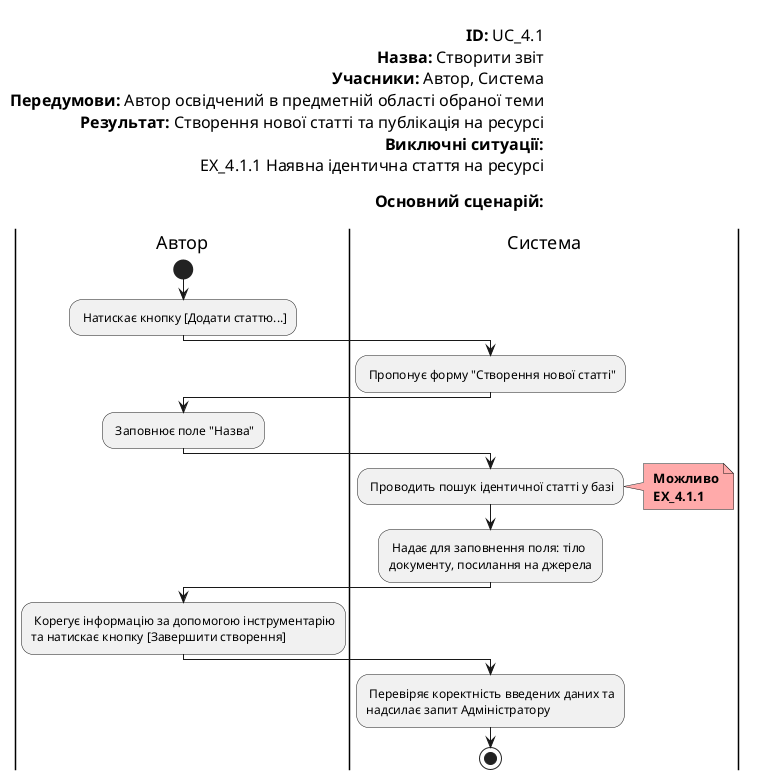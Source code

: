 @startuml
left header
        
        <font color=000 size=16><b>ID:</b> UC_4.1
        <font color=000 size=16><b>Назва:</b> Створити звіт
        <font color=000 size=16><b>Учасники:</b> Автор, Система
        <font color=000 size=16><b>Передумови:</b> Автор освідчений в предметній області обраної теми
        <font color=000 size=16><b>Результат:</b> Створення нової статті та публікація на ресурсі
        <font color=000 size=16><b>Виключні ситуації:</b>
        <font color=000 size=16> EX_4.1.1 Наявна ідентична стаття на ресурсі
        
        <font color=000 size=16><b>Основний сценарій:</b>
        
    end header

    |Автор|
        start
        : Натискає кнопку [Додати статтю...];
    |Система|
        : Пропонує форму "Створення нової статті";
    |Автор|    
        : Заповнює поле "Назва";
    |Система|
        : Проводить пошук ідентичної статті у базі;
        note right #ffaaaa
        <b> Можливо
        <b> EX_4.1.1
        end note
        : Надає для заповнення поля: тіло
документу, посилання на джерела;
    |Автор|
        : Корегує інформацію за допомогою інструментарію
та натискає кнопку [Завершити створення];
    |Система|
        : Перевіряє коректність введених даних та
надсилає запит Адміністратору;
        stop;
@enduml
